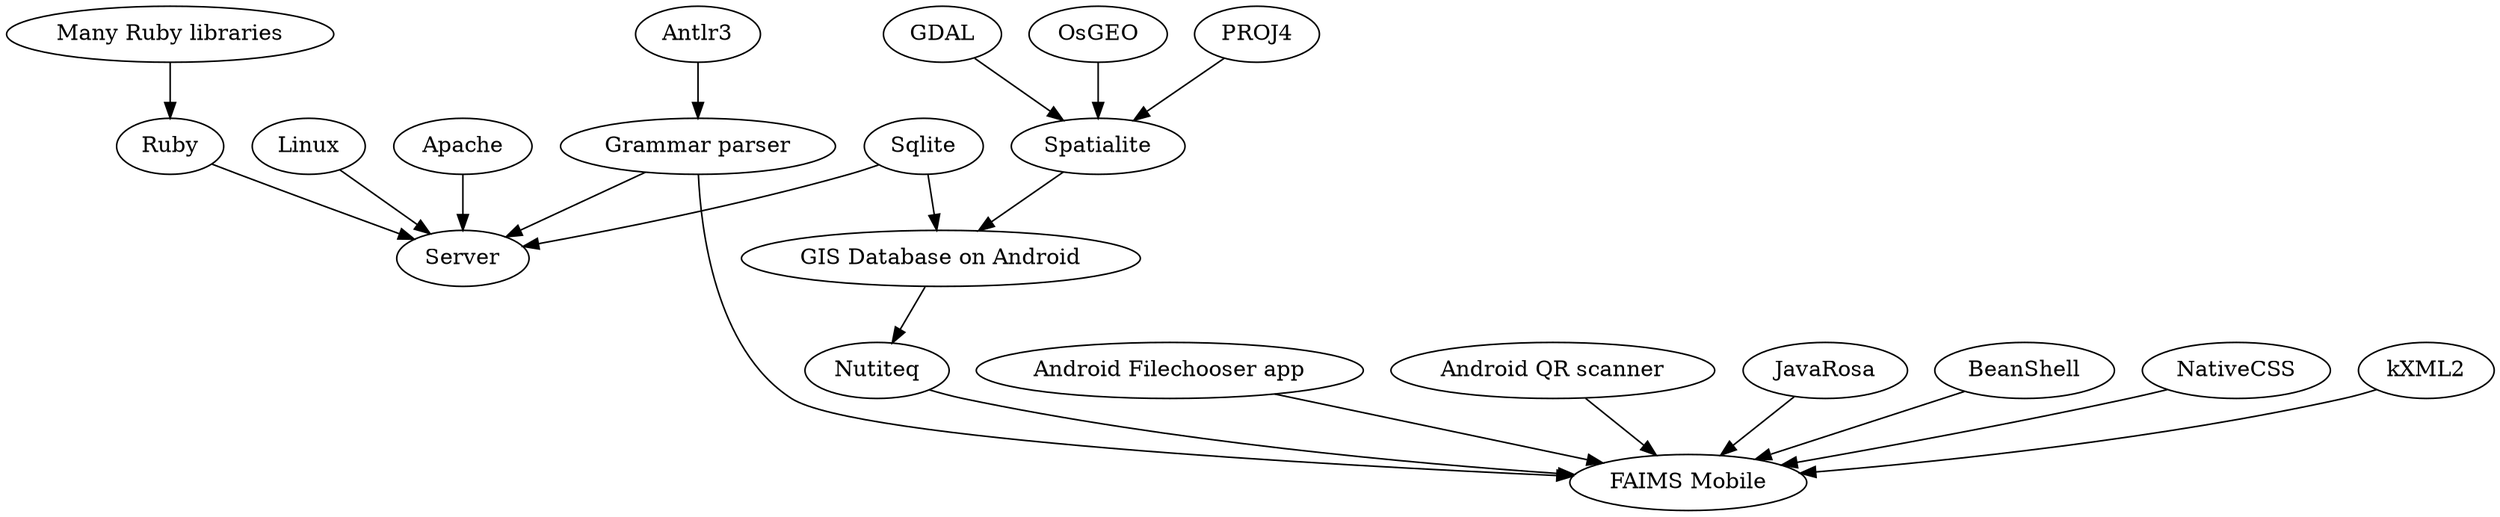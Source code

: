 digraph g {

GIS [label="GIS Database on Android"];
Grammar [label="Grammar parser"];
Mobile [label="FAIMS Mobile"];
filechooser [label="Android Filechooser app"];
qr [label="Android QR scanner"];
many [label="Many Ruby libraries"];

GDAL -> Spatialite;
OsGEO -> Spatialite;
PROJ4 -> Spatialite;

Spatialite -> GIS;
Sqlite -> GIS ;
many -> Ruby;
Antlr3 -> Grammar;
Linux -> Server;
Apache -> Server;
Ruby -> Server;
Sqlite -> Server;

GIS -> Nutiteq;
Nutiteq -> Mobile;
Grammar -> Server;
Grammar -> Mobile;

JavaRosa -> Mobile;
BeanShell -> Mobile;
NativeCSS -> Mobile;
kXML2 -> Mobile;
filechooser -> Mobile;
qr -> Mobile;



}